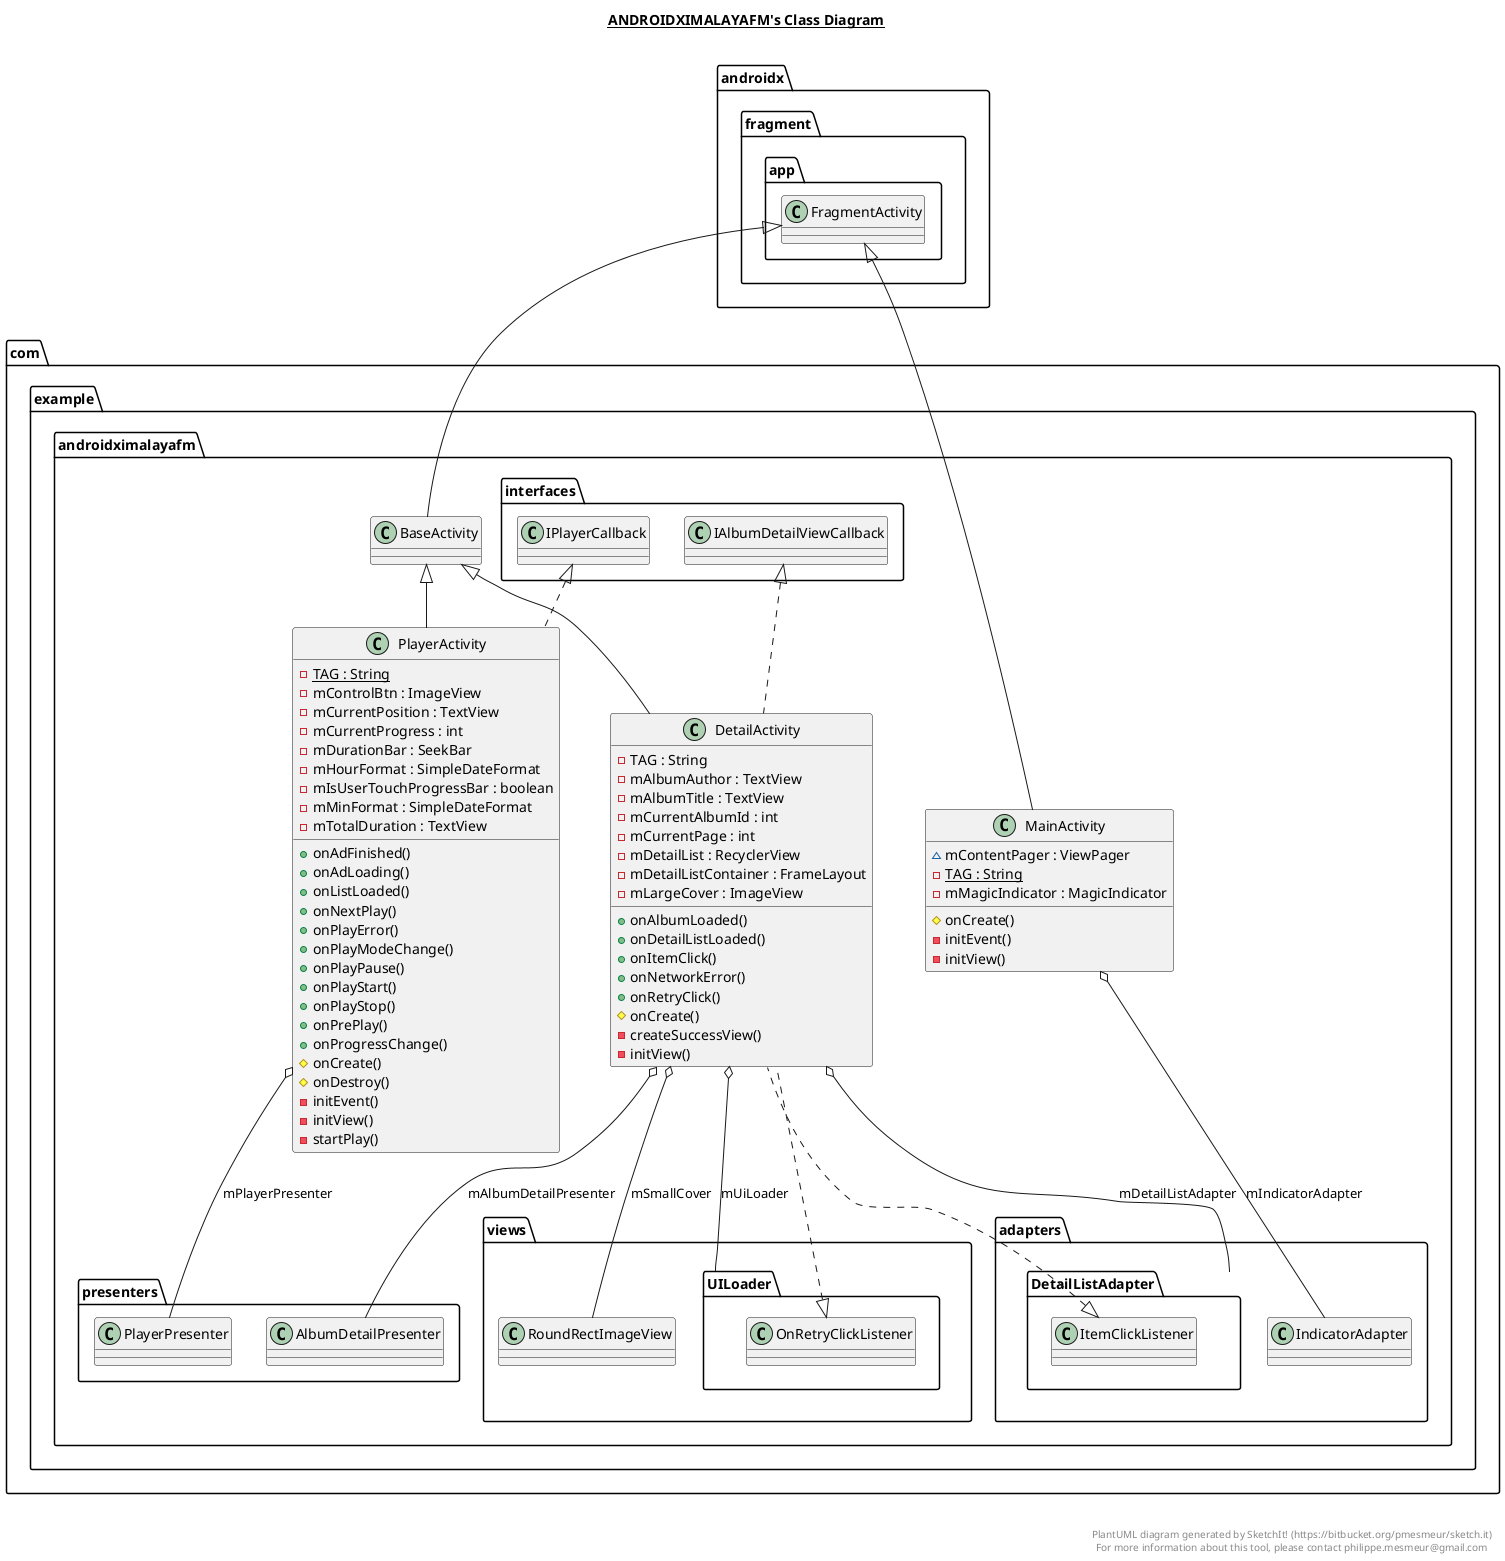 @startuml

title __ANDROIDXIMALAYAFM's Class Diagram__\n

  namespace com.example.androidximalayafm {
    class com.example.androidximalayafm.BaseActivity {
    }
  }
  

  namespace com.example.androidximalayafm {
    class com.example.androidximalayafm.DetailActivity {
        - TAG : String
        - mAlbumAuthor : TextView
        - mAlbumTitle : TextView
        - mCurrentAlbumId : int
        - mCurrentPage : int
        - mDetailList : RecyclerView
        - mDetailListContainer : FrameLayout
        - mLargeCover : ImageView
        + onAlbumLoaded()
        + onDetailListLoaded()
        + onItemClick()
        + onNetworkError()
        + onRetryClick()
        # onCreate()
        - createSuccessView()
        - initView()
    }
  }
  

  namespace com.example.androidximalayafm {
    class com.example.androidximalayafm.MainActivity {
        ~ mContentPager : ViewPager
        {static} - TAG : String
        - mMagicIndicator : MagicIndicator
        # onCreate()
        - initEvent()
        - initView()
    }
  }
  

  namespace com.example.androidximalayafm {
    class com.example.androidximalayafm.PlayerActivity {
        {static} - TAG : String
        - mControlBtn : ImageView
        - mCurrentPosition : TextView
        - mCurrentProgress : int
        - mDurationBar : SeekBar
        - mHourFormat : SimpleDateFormat
        - mIsUserTouchProgressBar : boolean
        - mMinFormat : SimpleDateFormat
        - mTotalDuration : TextView
        + onAdFinished()
        + onAdLoading()
        + onListLoaded()
        + onNextPlay()
        + onPlayError()
        + onPlayModeChange()
        + onPlayPause()
        + onPlayStart()
        + onPlayStop()
        + onPrePlay()
        + onProgressChange()
        # onCreate()
        # onDestroy()
        - initEvent()
        - initView()
        - startPlay()
    }
  }
  

  com.example.androidximalayafm.BaseActivity -up-|> androidx.fragment.app.FragmentActivity
  com.example.androidximalayafm.DetailActivity .up.|> com.example.androidximalayafm.adapters.DetailListAdapter.ItemClickListener
  com.example.androidximalayafm.DetailActivity .up.|> com.example.androidximalayafm.interfaces.IAlbumDetailViewCallback
  com.example.androidximalayafm.DetailActivity .up.|> com.example.androidximalayafm.views.UILoader.OnRetryClickListener
  com.example.androidximalayafm.DetailActivity -up-|> com.example.androidximalayafm.BaseActivity
  com.example.androidximalayafm.DetailActivity o-- com.example.androidximalayafm.presenters.AlbumDetailPresenter : mAlbumDetailPresenter
  com.example.androidximalayafm.DetailActivity o-- com.example.androidximalayafm.adapters.DetailListAdapter : mDetailListAdapter
  com.example.androidximalayafm.DetailActivity o-- com.example.androidximalayafm.views.RoundRectImageView : mSmallCover
  com.example.androidximalayafm.DetailActivity o-- com.example.androidximalayafm.views.UILoader : mUiLoader
  com.example.androidximalayafm.MainActivity -up-|> androidx.fragment.app.FragmentActivity
  com.example.androidximalayafm.MainActivity o-- com.example.androidximalayafm.adapters.IndicatorAdapter : mIndicatorAdapter
  com.example.androidximalayafm.PlayerActivity .up.|> com.example.androidximalayafm.interfaces.IPlayerCallback
  com.example.androidximalayafm.PlayerActivity -up-|> com.example.androidximalayafm.BaseActivity
  com.example.androidximalayafm.PlayerActivity o-- com.example.androidximalayafm.presenters.PlayerPresenter : mPlayerPresenter


right footer


PlantUML diagram generated by SketchIt! (https://bitbucket.org/pmesmeur/sketch.it)
For more information about this tool, please contact philippe.mesmeur@gmail.com
endfooter

@enduml
